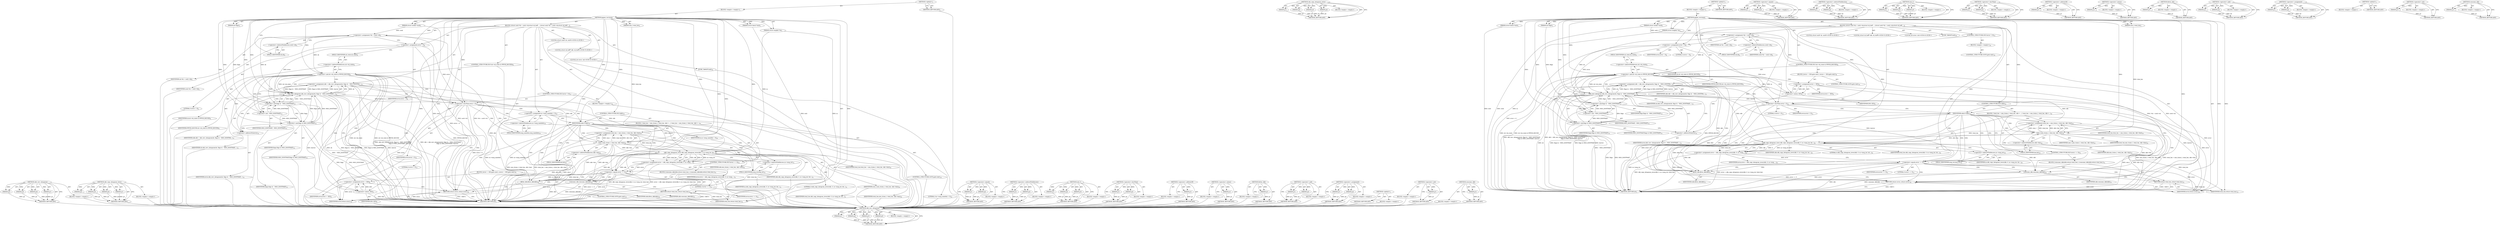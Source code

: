 digraph "consume_skb" {
vulnerable_144 [label=<(METHOD,skb_recv_datagram)>];
vulnerable_145 [label=<(PARAM,p1)>];
vulnerable_146 [label=<(PARAM,p2)>];
vulnerable_147 [label=<(PARAM,p3)>];
vulnerable_148 [label=<(PARAM,p4)>];
vulnerable_149 [label=<(BLOCK,&lt;empty&gt;,&lt;empty&gt;)>];
vulnerable_150 [label=<(METHOD_RETURN,ANY)>];
vulnerable_170 [label=<(METHOD,skb_copy_datagram_iovec)>];
vulnerable_171 [label=<(PARAM,p1)>];
vulnerable_172 [label=<(PARAM,p2)>];
vulnerable_173 [label=<(PARAM,p3)>];
vulnerable_174 [label=<(PARAM,p4)>];
vulnerable_175 [label=<(BLOCK,&lt;empty&gt;,&lt;empty&gt;)>];
vulnerable_176 [label=<(METHOD_RETURN,ANY)>];
vulnerable_6 [label=<(METHOD,&lt;global&gt;)<SUB>1</SUB>>];
vulnerable_7 [label=<(BLOCK,&lt;empty&gt;,&lt;empty&gt;)<SUB>1</SUB>>];
vulnerable_8 [label=<(METHOD,pppoe_recvmsg)<SUB>1</SUB>>];
vulnerable_9 [label=<(PARAM,struct kiocb *iocb)<SUB>1</SUB>>];
vulnerable_10 [label=<(PARAM,struct socket *sock)<SUB>1</SUB>>];
vulnerable_11 [label=<(PARAM,struct msghdr *m)<SUB>2</SUB>>];
vulnerable_12 [label=<(PARAM,size_t total_len)<SUB>2</SUB>>];
vulnerable_13 [label=<(PARAM,int flags)<SUB>2</SUB>>];
vulnerable_14 [label=<(BLOCK,{
	struct sock *sk = sock-&gt;sk;
	struct sk_buff ...,{
	struct sock *sk = sock-&gt;sk;
	struct sk_buff ...)<SUB>3</SUB>>];
vulnerable_15 [label="<(LOCAL,struct sock* sk: sock*)<SUB>4</SUB>>"];
vulnerable_16 [label=<(&lt;operator&gt;.assignment,*sk = sock-&gt;sk)<SUB>4</SUB>>];
vulnerable_17 [label=<(IDENTIFIER,sk,*sk = sock-&gt;sk)<SUB>4</SUB>>];
vulnerable_18 [label=<(&lt;operator&gt;.indirectFieldAccess,sock-&gt;sk)<SUB>4</SUB>>];
vulnerable_19 [label=<(IDENTIFIER,sock,*sk = sock-&gt;sk)<SUB>4</SUB>>];
vulnerable_20 [label=<(FIELD_IDENTIFIER,sk,sk)<SUB>4</SUB>>];
vulnerable_21 [label="<(LOCAL,struct sk_buff* skb: sk_buff*)<SUB>5</SUB>>"];
vulnerable_22 [label="<(LOCAL,int error: int)<SUB>6</SUB>>"];
vulnerable_23 [label=<(&lt;operator&gt;.assignment,error = 0)<SUB>6</SUB>>];
vulnerable_24 [label=<(IDENTIFIER,error,error = 0)<SUB>6</SUB>>];
vulnerable_25 [label=<(LITERAL,0,error = 0)<SUB>6</SUB>>];
vulnerable_26 [label=<(CONTROL_STRUCTURE,IF,if (sk-&gt;sk_state &amp; PPPOX_BOUND))<SUB>8</SUB>>];
vulnerable_27 [label=<(&lt;operator&gt;.and,sk-&gt;sk_state &amp; PPPOX_BOUND)<SUB>8</SUB>>];
vulnerable_28 [label=<(&lt;operator&gt;.indirectFieldAccess,sk-&gt;sk_state)<SUB>8</SUB>>];
vulnerable_29 [label=<(IDENTIFIER,sk,sk-&gt;sk_state &amp; PPPOX_BOUND)<SUB>8</SUB>>];
vulnerable_30 [label=<(FIELD_IDENTIFIER,sk_state,sk_state)<SUB>8</SUB>>];
vulnerable_31 [label=<(IDENTIFIER,PPPOX_BOUND,sk-&gt;sk_state &amp; PPPOX_BOUND)<SUB>8</SUB>>];
vulnerable_32 [label=<(BLOCK,{
		error = -EIO;
		goto end;
	},{
		error = -EIO;
		goto end;
	})<SUB>8</SUB>>];
vulnerable_33 [label=<(&lt;operator&gt;.assignment,error = -EIO)<SUB>9</SUB>>];
vulnerable_34 [label=<(IDENTIFIER,error,error = -EIO)<SUB>9</SUB>>];
vulnerable_35 [label=<(&lt;operator&gt;.minus,-EIO)<SUB>9</SUB>>];
vulnerable_36 [label=<(IDENTIFIER,EIO,-EIO)<SUB>9</SUB>>];
vulnerable_37 [label=<(CONTROL_STRUCTURE,GOTO,goto end;)<SUB>10</SUB>>];
vulnerable_38 [label=<(&lt;operator&gt;.assignment,skb = skb_recv_datagram(sk, flags &amp; ~MSG_DONTWA...)<SUB>13</SUB>>];
vulnerable_39 [label=<(IDENTIFIER,skb,skb = skb_recv_datagram(sk, flags &amp; ~MSG_DONTWA...)<SUB>13</SUB>>];
vulnerable_40 [label=<(skb_recv_datagram,skb_recv_datagram(sk, flags &amp; ~MSG_DONTWAIT,
		...)<SUB>13</SUB>>];
vulnerable_41 [label=<(IDENTIFIER,sk,skb_recv_datagram(sk, flags &amp; ~MSG_DONTWAIT,
		...)<SUB>13</SUB>>];
vulnerable_42 [label=<(&lt;operator&gt;.and,flags &amp; ~MSG_DONTWAIT)<SUB>13</SUB>>];
vulnerable_43 [label=<(IDENTIFIER,flags,flags &amp; ~MSG_DONTWAIT)<SUB>13</SUB>>];
vulnerable_44 [label=<(&lt;operator&gt;.not,~MSG_DONTWAIT)<SUB>13</SUB>>];
vulnerable_45 [label=<(IDENTIFIER,MSG_DONTWAIT,~MSG_DONTWAIT)<SUB>13</SUB>>];
vulnerable_46 [label=<(&lt;operator&gt;.and,flags &amp; MSG_DONTWAIT)<SUB>14</SUB>>];
vulnerable_47 [label=<(IDENTIFIER,flags,flags &amp; MSG_DONTWAIT)<SUB>14</SUB>>];
vulnerable_48 [label=<(IDENTIFIER,MSG_DONTWAIT,flags &amp; MSG_DONTWAIT)<SUB>14</SUB>>];
vulnerable_49 [label=<(&lt;operator&gt;.addressOf,&amp;error)<SUB>14</SUB>>];
vulnerable_50 [label=<(IDENTIFIER,error,skb_recv_datagram(sk, flags &amp; ~MSG_DONTWAIT,
		...)<SUB>14</SUB>>];
vulnerable_51 [label=<(CONTROL_STRUCTURE,IF,if (error &lt; 0))<SUB>15</SUB>>];
vulnerable_52 [label=<(&lt;operator&gt;.lessThan,error &lt; 0)<SUB>15</SUB>>];
vulnerable_53 [label=<(IDENTIFIER,error,error &lt; 0)<SUB>15</SUB>>];
vulnerable_54 [label=<(LITERAL,0,error &lt; 0)<SUB>15</SUB>>];
vulnerable_55 [label=<(BLOCK,&lt;empty&gt;,&lt;empty&gt;)<SUB>16</SUB>>];
vulnerable_56 [label=<(CONTROL_STRUCTURE,GOTO,goto end;)<SUB>16</SUB>>];
vulnerable_57 [label=<(&lt;operator&gt;.assignment,m-&gt;msg_namelen = 0)<SUB>18</SUB>>];
vulnerable_58 [label=<(&lt;operator&gt;.indirectFieldAccess,m-&gt;msg_namelen)<SUB>18</SUB>>];
vulnerable_59 [label=<(IDENTIFIER,m,m-&gt;msg_namelen = 0)<SUB>18</SUB>>];
vulnerable_60 [label=<(FIELD_IDENTIFIER,msg_namelen,msg_namelen)<SUB>18</SUB>>];
vulnerable_61 [label=<(LITERAL,0,m-&gt;msg_namelen = 0)<SUB>18</SUB>>];
vulnerable_62 [label=<(CONTROL_STRUCTURE,IF,if (skb))<SUB>19</SUB>>];
vulnerable_63 [label=<(IDENTIFIER,skb,if (skb))<SUB>19</SUB>>];
vulnerable_64 [label=<(BLOCK,{
 		total_len = min_t(size_t, total_len, skb-&gt;...,{
 		total_len = min_t(size_t, total_len, skb-&gt;...)<SUB>19</SUB>>];
vulnerable_65 [label=<(&lt;operator&gt;.assignment,total_len = min_t(size_t, total_len, skb-&gt;len))<SUB>20</SUB>>];
vulnerable_66 [label=<(IDENTIFIER,total_len,total_len = min_t(size_t, total_len, skb-&gt;len))<SUB>20</SUB>>];
vulnerable_67 [label=<(min_t,min_t(size_t, total_len, skb-&gt;len))<SUB>20</SUB>>];
vulnerable_68 [label=<(IDENTIFIER,size_t,min_t(size_t, total_len, skb-&gt;len))<SUB>20</SUB>>];
vulnerable_69 [label=<(IDENTIFIER,total_len,min_t(size_t, total_len, skb-&gt;len))<SUB>20</SUB>>];
vulnerable_70 [label=<(&lt;operator&gt;.indirectFieldAccess,skb-&gt;len)<SUB>20</SUB>>];
vulnerable_71 [label=<(IDENTIFIER,skb,min_t(size_t, total_len, skb-&gt;len))<SUB>20</SUB>>];
vulnerable_72 [label=<(FIELD_IDENTIFIER,len,len)<SUB>20</SUB>>];
vulnerable_73 [label=<(&lt;operator&gt;.assignment,error = skb_copy_datagram_iovec(skb, 0, m-&gt;msg_...)<SUB>21</SUB>>];
vulnerable_74 [label=<(IDENTIFIER,error,error = skb_copy_datagram_iovec(skb, 0, m-&gt;msg_...)<SUB>21</SUB>>];
vulnerable_75 [label=<(skb_copy_datagram_iovec,skb_copy_datagram_iovec(skb, 0, m-&gt;msg_iov, tot...)<SUB>21</SUB>>];
vulnerable_76 [label=<(IDENTIFIER,skb,skb_copy_datagram_iovec(skb, 0, m-&gt;msg_iov, tot...)<SUB>21</SUB>>];
vulnerable_77 [label=<(LITERAL,0,skb_copy_datagram_iovec(skb, 0, m-&gt;msg_iov, tot...)<SUB>21</SUB>>];
vulnerable_78 [label=<(&lt;operator&gt;.indirectFieldAccess,m-&gt;msg_iov)<SUB>21</SUB>>];
vulnerable_79 [label=<(IDENTIFIER,m,skb_copy_datagram_iovec(skb, 0, m-&gt;msg_iov, tot...)<SUB>21</SUB>>];
vulnerable_80 [label=<(FIELD_IDENTIFIER,msg_iov,msg_iov)<SUB>21</SUB>>];
vulnerable_81 [label=<(IDENTIFIER,total_len,skb_copy_datagram_iovec(skb, 0, m-&gt;msg_iov, tot...)<SUB>21</SUB>>];
vulnerable_82 [label=<(CONTROL_STRUCTURE,IF,if (error == 0))<SUB>22</SUB>>];
vulnerable_83 [label=<(&lt;operator&gt;.equals,error == 0)<SUB>22</SUB>>];
vulnerable_84 [label=<(IDENTIFIER,error,error == 0)<SUB>22</SUB>>];
vulnerable_85 [label=<(LITERAL,0,error == 0)<SUB>22</SUB>>];
vulnerable_86 [label=<(BLOCK,{
			consume_skb(skb);
			return total_len;
		},{
			consume_skb(skb);
			return total_len;
		})<SUB>22</SUB>>];
vulnerable_87 [label=<(consume_skb,consume_skb(skb))<SUB>23</SUB>>];
vulnerable_88 [label=<(IDENTIFIER,skb,consume_skb(skb))<SUB>23</SUB>>];
vulnerable_89 [label=<(RETURN,return total_len;,return total_len;)<SUB>24</SUB>>];
vulnerable_90 [label=<(IDENTIFIER,total_len,return total_len;)<SUB>24</SUB>>];
vulnerable_91 [label=<(kfree_skb,kfree_skb(skb))<SUB>28</SUB>>];
vulnerable_92 [label=<(IDENTIFIER,skb,kfree_skb(skb))<SUB>28</SUB>>];
vulnerable_93 [label=<(JUMP_TARGET,end)<SUB>29</SUB>>];
vulnerable_94 [label=<(RETURN,return error;,return error;)<SUB>30</SUB>>];
vulnerable_95 [label=<(IDENTIFIER,error,return error;)<SUB>30</SUB>>];
vulnerable_96 [label=<(METHOD_RETURN,int)<SUB>1</SUB>>];
vulnerable_98 [label=<(METHOD_RETURN,ANY)<SUB>1</SUB>>];
vulnerable_177 [label=<(METHOD,&lt;operator&gt;.equals)>];
vulnerable_178 [label=<(PARAM,p1)>];
vulnerable_179 [label=<(PARAM,p2)>];
vulnerable_180 [label=<(BLOCK,&lt;empty&gt;,&lt;empty&gt;)>];
vulnerable_181 [label=<(METHOD_RETURN,ANY)>];
vulnerable_130 [label=<(METHOD,&lt;operator&gt;.indirectFieldAccess)>];
vulnerable_131 [label=<(PARAM,p1)>];
vulnerable_132 [label=<(PARAM,p2)>];
vulnerable_133 [label=<(BLOCK,&lt;empty&gt;,&lt;empty&gt;)>];
vulnerable_134 [label=<(METHOD_RETURN,ANY)>];
vulnerable_164 [label=<(METHOD,min_t)>];
vulnerable_165 [label=<(PARAM,p1)>];
vulnerable_166 [label=<(PARAM,p2)>];
vulnerable_167 [label=<(PARAM,p3)>];
vulnerable_168 [label=<(BLOCK,&lt;empty&gt;,&lt;empty&gt;)>];
vulnerable_169 [label=<(METHOD_RETURN,ANY)>];
vulnerable_159 [label=<(METHOD,&lt;operator&gt;.lessThan)>];
vulnerable_160 [label=<(PARAM,p1)>];
vulnerable_161 [label=<(PARAM,p2)>];
vulnerable_162 [label=<(BLOCK,&lt;empty&gt;,&lt;empty&gt;)>];
vulnerable_163 [label=<(METHOD_RETURN,ANY)>];
vulnerable_155 [label=<(METHOD,&lt;operator&gt;.addressOf)>];
vulnerable_156 [label=<(PARAM,p1)>];
vulnerable_157 [label=<(BLOCK,&lt;empty&gt;,&lt;empty&gt;)>];
vulnerable_158 [label=<(METHOD_RETURN,ANY)>];
vulnerable_140 [label=<(METHOD,&lt;operator&gt;.minus)>];
vulnerable_141 [label=<(PARAM,p1)>];
vulnerable_142 [label=<(BLOCK,&lt;empty&gt;,&lt;empty&gt;)>];
vulnerable_143 [label=<(METHOD_RETURN,ANY)>];
vulnerable_186 [label=<(METHOD,kfree_skb)>];
vulnerable_187 [label=<(PARAM,p1)>];
vulnerable_188 [label=<(BLOCK,&lt;empty&gt;,&lt;empty&gt;)>];
vulnerable_189 [label=<(METHOD_RETURN,ANY)>];
vulnerable_135 [label=<(METHOD,&lt;operator&gt;.and)>];
vulnerable_136 [label=<(PARAM,p1)>];
vulnerable_137 [label=<(PARAM,p2)>];
vulnerable_138 [label=<(BLOCK,&lt;empty&gt;,&lt;empty&gt;)>];
vulnerable_139 [label=<(METHOD_RETURN,ANY)>];
vulnerable_125 [label=<(METHOD,&lt;operator&gt;.assignment)>];
vulnerable_126 [label=<(PARAM,p1)>];
vulnerable_127 [label=<(PARAM,p2)>];
vulnerable_128 [label=<(BLOCK,&lt;empty&gt;,&lt;empty&gt;)>];
vulnerable_129 [label=<(METHOD_RETURN,ANY)>];
vulnerable_119 [label=<(METHOD,&lt;global&gt;)<SUB>1</SUB>>];
vulnerable_120 [label=<(BLOCK,&lt;empty&gt;,&lt;empty&gt;)>];
vulnerable_121 [label=<(METHOD_RETURN,ANY)>];
vulnerable_151 [label=<(METHOD,&lt;operator&gt;.not)>];
vulnerable_152 [label=<(PARAM,p1)>];
vulnerable_153 [label=<(BLOCK,&lt;empty&gt;,&lt;empty&gt;)>];
vulnerable_154 [label=<(METHOD_RETURN,ANY)>];
vulnerable_182 [label=<(METHOD,consume_skb)>];
vulnerable_183 [label=<(PARAM,p1)>];
vulnerable_184 [label=<(BLOCK,&lt;empty&gt;,&lt;empty&gt;)>];
vulnerable_185 [label=<(METHOD_RETURN,ANY)>];
fixed_139 [label=<(METHOD,skb_recv_datagram)>];
fixed_140 [label=<(PARAM,p1)>];
fixed_141 [label=<(PARAM,p2)>];
fixed_142 [label=<(PARAM,p3)>];
fixed_143 [label=<(PARAM,p4)>];
fixed_144 [label=<(BLOCK,&lt;empty&gt;,&lt;empty&gt;)>];
fixed_145 [label=<(METHOD_RETURN,ANY)>];
fixed_165 [label=<(METHOD,skb_copy_datagram_iovec)>];
fixed_166 [label=<(PARAM,p1)>];
fixed_167 [label=<(PARAM,p2)>];
fixed_168 [label=<(PARAM,p3)>];
fixed_169 [label=<(PARAM,p4)>];
fixed_170 [label=<(BLOCK,&lt;empty&gt;,&lt;empty&gt;)>];
fixed_171 [label=<(METHOD_RETURN,ANY)>];
fixed_6 [label=<(METHOD,&lt;global&gt;)<SUB>1</SUB>>];
fixed_7 [label=<(BLOCK,&lt;empty&gt;,&lt;empty&gt;)<SUB>1</SUB>>];
fixed_8 [label=<(METHOD,pppoe_recvmsg)<SUB>1</SUB>>];
fixed_9 [label=<(PARAM,struct kiocb *iocb)<SUB>1</SUB>>];
fixed_10 [label=<(PARAM,struct socket *sock)<SUB>1</SUB>>];
fixed_11 [label=<(PARAM,struct msghdr *m)<SUB>2</SUB>>];
fixed_12 [label=<(PARAM,size_t total_len)<SUB>2</SUB>>];
fixed_13 [label=<(PARAM,int flags)<SUB>2</SUB>>];
fixed_14 [label=<(BLOCK,{
	struct sock *sk = sock-&gt;sk;
	struct sk_buff ...,{
	struct sock *sk = sock-&gt;sk;
	struct sk_buff ...)<SUB>3</SUB>>];
fixed_15 [label="<(LOCAL,struct sock* sk: sock*)<SUB>4</SUB>>"];
fixed_16 [label=<(&lt;operator&gt;.assignment,*sk = sock-&gt;sk)<SUB>4</SUB>>];
fixed_17 [label=<(IDENTIFIER,sk,*sk = sock-&gt;sk)<SUB>4</SUB>>];
fixed_18 [label=<(&lt;operator&gt;.indirectFieldAccess,sock-&gt;sk)<SUB>4</SUB>>];
fixed_19 [label=<(IDENTIFIER,sock,*sk = sock-&gt;sk)<SUB>4</SUB>>];
fixed_20 [label=<(FIELD_IDENTIFIER,sk,sk)<SUB>4</SUB>>];
fixed_21 [label="<(LOCAL,struct sk_buff* skb: sk_buff*)<SUB>5</SUB>>"];
fixed_22 [label="<(LOCAL,int error: int)<SUB>6</SUB>>"];
fixed_23 [label=<(&lt;operator&gt;.assignment,error = 0)<SUB>6</SUB>>];
fixed_24 [label=<(IDENTIFIER,error,error = 0)<SUB>6</SUB>>];
fixed_25 [label=<(LITERAL,0,error = 0)<SUB>6</SUB>>];
fixed_26 [label=<(CONTROL_STRUCTURE,IF,if (sk-&gt;sk_state &amp; PPPOX_BOUND))<SUB>8</SUB>>];
fixed_27 [label=<(&lt;operator&gt;.and,sk-&gt;sk_state &amp; PPPOX_BOUND)<SUB>8</SUB>>];
fixed_28 [label=<(&lt;operator&gt;.indirectFieldAccess,sk-&gt;sk_state)<SUB>8</SUB>>];
fixed_29 [label=<(IDENTIFIER,sk,sk-&gt;sk_state &amp; PPPOX_BOUND)<SUB>8</SUB>>];
fixed_30 [label=<(FIELD_IDENTIFIER,sk_state,sk_state)<SUB>8</SUB>>];
fixed_31 [label=<(IDENTIFIER,PPPOX_BOUND,sk-&gt;sk_state &amp; PPPOX_BOUND)<SUB>8</SUB>>];
fixed_32 [label=<(BLOCK,{
		error = -EIO;
		goto end;
	},{
		error = -EIO;
		goto end;
	})<SUB>8</SUB>>];
fixed_33 [label=<(&lt;operator&gt;.assignment,error = -EIO)<SUB>9</SUB>>];
fixed_34 [label=<(IDENTIFIER,error,error = -EIO)<SUB>9</SUB>>];
fixed_35 [label=<(&lt;operator&gt;.minus,-EIO)<SUB>9</SUB>>];
fixed_36 [label=<(IDENTIFIER,EIO,-EIO)<SUB>9</SUB>>];
fixed_37 [label=<(CONTROL_STRUCTURE,GOTO,goto end;)<SUB>10</SUB>>];
fixed_38 [label=<(&lt;operator&gt;.assignment,skb = skb_recv_datagram(sk, flags &amp; ~MSG_DONTWA...)<SUB>13</SUB>>];
fixed_39 [label=<(IDENTIFIER,skb,skb = skb_recv_datagram(sk, flags &amp; ~MSG_DONTWA...)<SUB>13</SUB>>];
fixed_40 [label=<(skb_recv_datagram,skb_recv_datagram(sk, flags &amp; ~MSG_DONTWAIT,
		...)<SUB>13</SUB>>];
fixed_41 [label=<(IDENTIFIER,sk,skb_recv_datagram(sk, flags &amp; ~MSG_DONTWAIT,
		...)<SUB>13</SUB>>];
fixed_42 [label=<(&lt;operator&gt;.and,flags &amp; ~MSG_DONTWAIT)<SUB>13</SUB>>];
fixed_43 [label=<(IDENTIFIER,flags,flags &amp; ~MSG_DONTWAIT)<SUB>13</SUB>>];
fixed_44 [label=<(&lt;operator&gt;.not,~MSG_DONTWAIT)<SUB>13</SUB>>];
fixed_45 [label=<(IDENTIFIER,MSG_DONTWAIT,~MSG_DONTWAIT)<SUB>13</SUB>>];
fixed_46 [label=<(&lt;operator&gt;.and,flags &amp; MSG_DONTWAIT)<SUB>14</SUB>>];
fixed_47 [label=<(IDENTIFIER,flags,flags &amp; MSG_DONTWAIT)<SUB>14</SUB>>];
fixed_48 [label=<(IDENTIFIER,MSG_DONTWAIT,flags &amp; MSG_DONTWAIT)<SUB>14</SUB>>];
fixed_49 [label=<(&lt;operator&gt;.addressOf,&amp;error)<SUB>14</SUB>>];
fixed_50 [label=<(IDENTIFIER,error,skb_recv_datagram(sk, flags &amp; ~MSG_DONTWAIT,
		...)<SUB>14</SUB>>];
fixed_51 [label=<(CONTROL_STRUCTURE,IF,if (error &lt; 0))<SUB>15</SUB>>];
fixed_52 [label=<(&lt;operator&gt;.lessThan,error &lt; 0)<SUB>15</SUB>>];
fixed_53 [label=<(IDENTIFIER,error,error &lt; 0)<SUB>15</SUB>>];
fixed_54 [label=<(LITERAL,0,error &lt; 0)<SUB>15</SUB>>];
fixed_55 [label=<(BLOCK,&lt;empty&gt;,&lt;empty&gt;)<SUB>16</SUB>>];
fixed_56 [label=<(CONTROL_STRUCTURE,GOTO,goto end;)<SUB>16</SUB>>];
fixed_57 [label=<(CONTROL_STRUCTURE,IF,if (skb))<SUB>18</SUB>>];
fixed_58 [label=<(IDENTIFIER,skb,if (skb))<SUB>18</SUB>>];
fixed_59 [label=<(BLOCK,{
 		total_len = min_t(size_t, total_len, skb-&gt;...,{
 		total_len = min_t(size_t, total_len, skb-&gt;...)<SUB>18</SUB>>];
fixed_60 [label=<(&lt;operator&gt;.assignment,total_len = min_t(size_t, total_len, skb-&gt;len))<SUB>19</SUB>>];
fixed_61 [label=<(IDENTIFIER,total_len,total_len = min_t(size_t, total_len, skb-&gt;len))<SUB>19</SUB>>];
fixed_62 [label=<(min_t,min_t(size_t, total_len, skb-&gt;len))<SUB>19</SUB>>];
fixed_63 [label=<(IDENTIFIER,size_t,min_t(size_t, total_len, skb-&gt;len))<SUB>19</SUB>>];
fixed_64 [label=<(IDENTIFIER,total_len,min_t(size_t, total_len, skb-&gt;len))<SUB>19</SUB>>];
fixed_65 [label=<(&lt;operator&gt;.indirectFieldAccess,skb-&gt;len)<SUB>19</SUB>>];
fixed_66 [label=<(IDENTIFIER,skb,min_t(size_t, total_len, skb-&gt;len))<SUB>19</SUB>>];
fixed_67 [label=<(FIELD_IDENTIFIER,len,len)<SUB>19</SUB>>];
fixed_68 [label=<(&lt;operator&gt;.assignment,error = skb_copy_datagram_iovec(skb, 0, m-&gt;msg_...)<SUB>20</SUB>>];
fixed_69 [label=<(IDENTIFIER,error,error = skb_copy_datagram_iovec(skb, 0, m-&gt;msg_...)<SUB>20</SUB>>];
fixed_70 [label=<(skb_copy_datagram_iovec,skb_copy_datagram_iovec(skb, 0, m-&gt;msg_iov, tot...)<SUB>20</SUB>>];
fixed_71 [label=<(IDENTIFIER,skb,skb_copy_datagram_iovec(skb, 0, m-&gt;msg_iov, tot...)<SUB>20</SUB>>];
fixed_72 [label=<(LITERAL,0,skb_copy_datagram_iovec(skb, 0, m-&gt;msg_iov, tot...)<SUB>20</SUB>>];
fixed_73 [label=<(&lt;operator&gt;.indirectFieldAccess,m-&gt;msg_iov)<SUB>20</SUB>>];
fixed_74 [label=<(IDENTIFIER,m,skb_copy_datagram_iovec(skb, 0, m-&gt;msg_iov, tot...)<SUB>20</SUB>>];
fixed_75 [label=<(FIELD_IDENTIFIER,msg_iov,msg_iov)<SUB>20</SUB>>];
fixed_76 [label=<(IDENTIFIER,total_len,skb_copy_datagram_iovec(skb, 0, m-&gt;msg_iov, tot...)<SUB>20</SUB>>];
fixed_77 [label=<(CONTROL_STRUCTURE,IF,if (error == 0))<SUB>21</SUB>>];
fixed_78 [label=<(&lt;operator&gt;.equals,error == 0)<SUB>21</SUB>>];
fixed_79 [label=<(IDENTIFIER,error,error == 0)<SUB>21</SUB>>];
fixed_80 [label=<(LITERAL,0,error == 0)<SUB>21</SUB>>];
fixed_81 [label=<(BLOCK,{
			consume_skb(skb);
			return total_len;
		},{
			consume_skb(skb);
			return total_len;
		})<SUB>21</SUB>>];
fixed_82 [label=<(consume_skb,consume_skb(skb))<SUB>22</SUB>>];
fixed_83 [label=<(IDENTIFIER,skb,consume_skb(skb))<SUB>22</SUB>>];
fixed_84 [label=<(RETURN,return total_len;,return total_len;)<SUB>23</SUB>>];
fixed_85 [label=<(IDENTIFIER,total_len,return total_len;)<SUB>23</SUB>>];
fixed_86 [label=<(kfree_skb,kfree_skb(skb))<SUB>27</SUB>>];
fixed_87 [label=<(IDENTIFIER,skb,kfree_skb(skb))<SUB>27</SUB>>];
fixed_88 [label=<(JUMP_TARGET,end)<SUB>28</SUB>>];
fixed_89 [label=<(RETURN,return error;,return error;)<SUB>29</SUB>>];
fixed_90 [label=<(IDENTIFIER,error,return error;)<SUB>29</SUB>>];
fixed_91 [label=<(METHOD_RETURN,int)<SUB>1</SUB>>];
fixed_93 [label=<(METHOD_RETURN,ANY)<SUB>1</SUB>>];
fixed_172 [label=<(METHOD,&lt;operator&gt;.equals)>];
fixed_173 [label=<(PARAM,p1)>];
fixed_174 [label=<(PARAM,p2)>];
fixed_175 [label=<(BLOCK,&lt;empty&gt;,&lt;empty&gt;)>];
fixed_176 [label=<(METHOD_RETURN,ANY)>];
fixed_125 [label=<(METHOD,&lt;operator&gt;.indirectFieldAccess)>];
fixed_126 [label=<(PARAM,p1)>];
fixed_127 [label=<(PARAM,p2)>];
fixed_128 [label=<(BLOCK,&lt;empty&gt;,&lt;empty&gt;)>];
fixed_129 [label=<(METHOD_RETURN,ANY)>];
fixed_159 [label=<(METHOD,min_t)>];
fixed_160 [label=<(PARAM,p1)>];
fixed_161 [label=<(PARAM,p2)>];
fixed_162 [label=<(PARAM,p3)>];
fixed_163 [label=<(BLOCK,&lt;empty&gt;,&lt;empty&gt;)>];
fixed_164 [label=<(METHOD_RETURN,ANY)>];
fixed_154 [label=<(METHOD,&lt;operator&gt;.lessThan)>];
fixed_155 [label=<(PARAM,p1)>];
fixed_156 [label=<(PARAM,p2)>];
fixed_157 [label=<(BLOCK,&lt;empty&gt;,&lt;empty&gt;)>];
fixed_158 [label=<(METHOD_RETURN,ANY)>];
fixed_150 [label=<(METHOD,&lt;operator&gt;.addressOf)>];
fixed_151 [label=<(PARAM,p1)>];
fixed_152 [label=<(BLOCK,&lt;empty&gt;,&lt;empty&gt;)>];
fixed_153 [label=<(METHOD_RETURN,ANY)>];
fixed_135 [label=<(METHOD,&lt;operator&gt;.minus)>];
fixed_136 [label=<(PARAM,p1)>];
fixed_137 [label=<(BLOCK,&lt;empty&gt;,&lt;empty&gt;)>];
fixed_138 [label=<(METHOD_RETURN,ANY)>];
fixed_181 [label=<(METHOD,kfree_skb)>];
fixed_182 [label=<(PARAM,p1)>];
fixed_183 [label=<(BLOCK,&lt;empty&gt;,&lt;empty&gt;)>];
fixed_184 [label=<(METHOD_RETURN,ANY)>];
fixed_130 [label=<(METHOD,&lt;operator&gt;.and)>];
fixed_131 [label=<(PARAM,p1)>];
fixed_132 [label=<(PARAM,p2)>];
fixed_133 [label=<(BLOCK,&lt;empty&gt;,&lt;empty&gt;)>];
fixed_134 [label=<(METHOD_RETURN,ANY)>];
fixed_120 [label=<(METHOD,&lt;operator&gt;.assignment)>];
fixed_121 [label=<(PARAM,p1)>];
fixed_122 [label=<(PARAM,p2)>];
fixed_123 [label=<(BLOCK,&lt;empty&gt;,&lt;empty&gt;)>];
fixed_124 [label=<(METHOD_RETURN,ANY)>];
fixed_114 [label=<(METHOD,&lt;global&gt;)<SUB>1</SUB>>];
fixed_115 [label=<(BLOCK,&lt;empty&gt;,&lt;empty&gt;)>];
fixed_116 [label=<(METHOD_RETURN,ANY)>];
fixed_146 [label=<(METHOD,&lt;operator&gt;.not)>];
fixed_147 [label=<(PARAM,p1)>];
fixed_148 [label=<(BLOCK,&lt;empty&gt;,&lt;empty&gt;)>];
fixed_149 [label=<(METHOD_RETURN,ANY)>];
fixed_177 [label=<(METHOD,consume_skb)>];
fixed_178 [label=<(PARAM,p1)>];
fixed_179 [label=<(BLOCK,&lt;empty&gt;,&lt;empty&gt;)>];
fixed_180 [label=<(METHOD_RETURN,ANY)>];
vulnerable_144 -> vulnerable_145  [key=0, label="AST: "];
vulnerable_144 -> vulnerable_145  [key=1, label="DDG: "];
vulnerable_144 -> vulnerable_149  [key=0, label="AST: "];
vulnerable_144 -> vulnerable_146  [key=0, label="AST: "];
vulnerable_144 -> vulnerable_146  [key=1, label="DDG: "];
vulnerable_144 -> vulnerable_150  [key=0, label="AST: "];
vulnerable_144 -> vulnerable_150  [key=1, label="CFG: "];
vulnerable_144 -> vulnerable_147  [key=0, label="AST: "];
vulnerable_144 -> vulnerable_147  [key=1, label="DDG: "];
vulnerable_144 -> vulnerable_148  [key=0, label="AST: "];
vulnerable_144 -> vulnerable_148  [key=1, label="DDG: "];
vulnerable_145 -> vulnerable_150  [key=0, label="DDG: p1"];
vulnerable_146 -> vulnerable_150  [key=0, label="DDG: p2"];
vulnerable_147 -> vulnerable_150  [key=0, label="DDG: p3"];
vulnerable_148 -> vulnerable_150  [key=0, label="DDG: p4"];
vulnerable_149 -> fixed_139  [key=0];
vulnerable_150 -> fixed_139  [key=0];
vulnerable_170 -> vulnerable_171  [key=0, label="AST: "];
vulnerable_170 -> vulnerable_171  [key=1, label="DDG: "];
vulnerable_170 -> vulnerable_175  [key=0, label="AST: "];
vulnerable_170 -> vulnerable_172  [key=0, label="AST: "];
vulnerable_170 -> vulnerable_172  [key=1, label="DDG: "];
vulnerable_170 -> vulnerable_176  [key=0, label="AST: "];
vulnerable_170 -> vulnerable_176  [key=1, label="CFG: "];
vulnerable_170 -> vulnerable_173  [key=0, label="AST: "];
vulnerable_170 -> vulnerable_173  [key=1, label="DDG: "];
vulnerable_170 -> vulnerable_174  [key=0, label="AST: "];
vulnerable_170 -> vulnerable_174  [key=1, label="DDG: "];
vulnerable_171 -> vulnerable_176  [key=0, label="DDG: p1"];
vulnerable_172 -> vulnerable_176  [key=0, label="DDG: p2"];
vulnerable_173 -> vulnerable_176  [key=0, label="DDG: p3"];
vulnerable_174 -> vulnerable_176  [key=0, label="DDG: p4"];
vulnerable_175 -> fixed_139  [key=0];
vulnerable_176 -> fixed_139  [key=0];
vulnerable_6 -> vulnerable_7  [key=0, label="AST: "];
vulnerable_6 -> vulnerable_98  [key=0, label="AST: "];
vulnerable_6 -> vulnerable_98  [key=1, label="CFG: "];
vulnerable_7 -> vulnerable_8  [key=0, label="AST: "];
vulnerable_8 -> vulnerable_9  [key=0, label="AST: "];
vulnerable_8 -> vulnerable_9  [key=1, label="DDG: "];
vulnerable_8 -> vulnerable_10  [key=0, label="AST: "];
vulnerable_8 -> vulnerable_10  [key=1, label="DDG: "];
vulnerable_8 -> vulnerable_11  [key=0, label="AST: "];
vulnerable_8 -> vulnerable_11  [key=1, label="DDG: "];
vulnerable_8 -> vulnerable_12  [key=0, label="AST: "];
vulnerable_8 -> vulnerable_12  [key=1, label="DDG: "];
vulnerable_8 -> vulnerable_13  [key=0, label="AST: "];
vulnerable_8 -> vulnerable_13  [key=1, label="DDG: "];
vulnerable_8 -> vulnerable_14  [key=0, label="AST: "];
vulnerable_8 -> vulnerable_96  [key=0, label="AST: "];
vulnerable_8 -> vulnerable_20  [key=0, label="CFG: "];
vulnerable_8 -> vulnerable_23  [key=0, label="DDG: "];
vulnerable_8 -> vulnerable_57  [key=0, label="DDG: "];
vulnerable_8 -> vulnerable_63  [key=0, label="DDG: "];
vulnerable_8 -> vulnerable_91  [key=0, label="DDG: "];
vulnerable_8 -> vulnerable_95  [key=0, label="DDG: "];
vulnerable_8 -> vulnerable_27  [key=0, label="DDG: "];
vulnerable_8 -> vulnerable_40  [key=0, label="DDG: "];
vulnerable_8 -> vulnerable_52  [key=0, label="DDG: "];
vulnerable_8 -> vulnerable_42  [key=0, label="DDG: "];
vulnerable_8 -> vulnerable_46  [key=0, label="DDG: "];
vulnerable_8 -> vulnerable_35  [key=0, label="DDG: "];
vulnerable_8 -> vulnerable_44  [key=0, label="DDG: "];
vulnerable_8 -> vulnerable_67  [key=0, label="DDG: "];
vulnerable_8 -> vulnerable_75  [key=0, label="DDG: "];
vulnerable_8 -> vulnerable_83  [key=0, label="DDG: "];
vulnerable_8 -> vulnerable_87  [key=0, label="DDG: "];
vulnerable_8 -> vulnerable_90  [key=0, label="DDG: "];
vulnerable_9 -> vulnerable_96  [key=0, label="DDG: iocb"];
vulnerable_10 -> vulnerable_96  [key=0, label="DDG: sock"];
vulnerable_10 -> vulnerable_16  [key=0, label="DDG: sock"];
vulnerable_11 -> vulnerable_96  [key=0, label="DDG: m"];
vulnerable_11 -> vulnerable_75  [key=0, label="DDG: m"];
vulnerable_12 -> vulnerable_67  [key=0, label="DDG: total_len"];
vulnerable_13 -> vulnerable_42  [key=0, label="DDG: flags"];
vulnerable_14 -> vulnerable_15  [key=0, label="AST: "];
vulnerable_14 -> vulnerable_16  [key=0, label="AST: "];
vulnerable_14 -> vulnerable_21  [key=0, label="AST: "];
vulnerable_14 -> vulnerable_22  [key=0, label="AST: "];
vulnerable_14 -> vulnerable_23  [key=0, label="AST: "];
vulnerable_14 -> vulnerable_26  [key=0, label="AST: "];
vulnerable_14 -> vulnerable_38  [key=0, label="AST: "];
vulnerable_14 -> vulnerable_51  [key=0, label="AST: "];
vulnerable_14 -> vulnerable_57  [key=0, label="AST: "];
vulnerable_14 -> vulnerable_62  [key=0, label="AST: "];
vulnerable_14 -> vulnerable_91  [key=0, label="AST: "];
vulnerable_14 -> vulnerable_93  [key=0, label="AST: "];
vulnerable_14 -> vulnerable_94  [key=0, label="AST: "];
vulnerable_15 -> fixed_139  [key=0];
vulnerable_16 -> vulnerable_17  [key=0, label="AST: "];
vulnerable_16 -> vulnerable_18  [key=0, label="AST: "];
vulnerable_16 -> vulnerable_23  [key=0, label="CFG: "];
vulnerable_16 -> vulnerable_96  [key=0, label="DDG: sock-&gt;sk"];
vulnerable_16 -> vulnerable_96  [key=1, label="DDG: *sk = sock-&gt;sk"];
vulnerable_16 -> vulnerable_27  [key=0, label="DDG: sk"];
vulnerable_16 -> vulnerable_40  [key=0, label="DDG: sk"];
vulnerable_17 -> fixed_139  [key=0];
vulnerable_18 -> vulnerable_19  [key=0, label="AST: "];
vulnerable_18 -> vulnerable_20  [key=0, label="AST: "];
vulnerable_18 -> vulnerable_16  [key=0, label="CFG: "];
vulnerable_19 -> fixed_139  [key=0];
vulnerable_20 -> vulnerable_18  [key=0, label="CFG: "];
vulnerable_21 -> fixed_139  [key=0];
vulnerable_22 -> fixed_139  [key=0];
vulnerable_23 -> vulnerable_24  [key=0, label="AST: "];
vulnerable_23 -> vulnerable_25  [key=0, label="AST: "];
vulnerable_23 -> vulnerable_30  [key=0, label="CFG: "];
vulnerable_23 -> vulnerable_96  [key=0, label="DDG: error = 0"];
vulnerable_23 -> vulnerable_40  [key=0, label="DDG: error"];
vulnerable_23 -> vulnerable_52  [key=0, label="DDG: error"];
vulnerable_24 -> fixed_139  [key=0];
vulnerable_25 -> fixed_139  [key=0];
vulnerable_26 -> vulnerable_27  [key=0, label="AST: "];
vulnerable_26 -> vulnerable_32  [key=0, label="AST: "];
vulnerable_27 -> vulnerable_28  [key=0, label="AST: "];
vulnerable_27 -> vulnerable_31  [key=0, label="AST: "];
vulnerable_27 -> vulnerable_35  [key=0, label="CFG: "];
vulnerable_27 -> vulnerable_35  [key=1, label="CDG: "];
vulnerable_27 -> vulnerable_44  [key=0, label="CFG: "];
vulnerable_27 -> vulnerable_44  [key=1, label="CDG: "];
vulnerable_27 -> vulnerable_96  [key=0, label="DDG: sk-&gt;sk_state"];
vulnerable_27 -> vulnerable_96  [key=1, label="DDG: sk-&gt;sk_state &amp; PPPOX_BOUND"];
vulnerable_27 -> vulnerable_96  [key=2, label="DDG: PPPOX_BOUND"];
vulnerable_27 -> vulnerable_40  [key=0, label="DDG: sk-&gt;sk_state"];
vulnerable_27 -> vulnerable_40  [key=1, label="CDG: "];
vulnerable_27 -> vulnerable_94  [key=0, label="CDG: "];
vulnerable_27 -> vulnerable_49  [key=0, label="CDG: "];
vulnerable_27 -> vulnerable_42  [key=0, label="CDG: "];
vulnerable_27 -> vulnerable_52  [key=0, label="CDG: "];
vulnerable_27 -> vulnerable_46  [key=0, label="CDG: "];
vulnerable_27 -> vulnerable_38  [key=0, label="CDG: "];
vulnerable_27 -> vulnerable_33  [key=0, label="CDG: "];
vulnerable_28 -> vulnerable_29  [key=0, label="AST: "];
vulnerable_28 -> vulnerable_30  [key=0, label="AST: "];
vulnerable_28 -> vulnerable_27  [key=0, label="CFG: "];
vulnerable_29 -> fixed_139  [key=0];
vulnerable_30 -> vulnerable_28  [key=0, label="CFG: "];
vulnerable_31 -> fixed_139  [key=0];
vulnerable_32 -> vulnerable_33  [key=0, label="AST: "];
vulnerable_32 -> vulnerable_37  [key=0, label="AST: "];
vulnerable_33 -> vulnerable_34  [key=0, label="AST: "];
vulnerable_33 -> vulnerable_35  [key=0, label="AST: "];
vulnerable_33 -> vulnerable_94  [key=0, label="CFG: "];
vulnerable_33 -> vulnerable_95  [key=0, label="DDG: error"];
vulnerable_34 -> fixed_139  [key=0];
vulnerable_35 -> vulnerable_36  [key=0, label="AST: "];
vulnerable_35 -> vulnerable_33  [key=0, label="CFG: "];
vulnerable_35 -> vulnerable_33  [key=1, label="DDG: EIO"];
vulnerable_35 -> vulnerable_96  [key=0, label="DDG: EIO"];
vulnerable_36 -> fixed_139  [key=0];
vulnerable_37 -> fixed_139  [key=0];
vulnerable_38 -> vulnerable_39  [key=0, label="AST: "];
vulnerable_38 -> vulnerable_40  [key=0, label="AST: "];
vulnerable_38 -> vulnerable_52  [key=0, label="CFG: "];
vulnerable_38 -> vulnerable_96  [key=0, label="DDG: skb_recv_datagram(sk, flags &amp; ~MSG_DONTWAIT,
				flags &amp; MSG_DONTWAIT, &amp;error)"];
vulnerable_38 -> vulnerable_96  [key=1, label="DDG: skb = skb_recv_datagram(sk, flags &amp; ~MSG_DONTWAIT,
				flags &amp; MSG_DONTWAIT, &amp;error)"];
vulnerable_38 -> vulnerable_91  [key=0, label="DDG: skb"];
vulnerable_38 -> vulnerable_67  [key=0, label="DDG: skb"];
vulnerable_38 -> vulnerable_75  [key=0, label="DDG: skb"];
vulnerable_39 -> fixed_139  [key=0];
vulnerable_40 -> vulnerable_41  [key=0, label="AST: "];
vulnerable_40 -> vulnerable_42  [key=0, label="AST: "];
vulnerable_40 -> vulnerable_46  [key=0, label="AST: "];
vulnerable_40 -> vulnerable_49  [key=0, label="AST: "];
vulnerable_40 -> vulnerable_38  [key=0, label="CFG: "];
vulnerable_40 -> vulnerable_38  [key=1, label="DDG: sk"];
vulnerable_40 -> vulnerable_38  [key=2, label="DDG: flags &amp; ~MSG_DONTWAIT"];
vulnerable_40 -> vulnerable_38  [key=3, label="DDG: flags &amp; MSG_DONTWAIT"];
vulnerable_40 -> vulnerable_38  [key=4, label="DDG: &amp;error"];
vulnerable_40 -> vulnerable_96  [key=0, label="DDG: sk"];
vulnerable_40 -> vulnerable_96  [key=1, label="DDG: flags &amp; ~MSG_DONTWAIT"];
vulnerable_40 -> vulnerable_96  [key=2, label="DDG: flags &amp; MSG_DONTWAIT"];
vulnerable_40 -> vulnerable_96  [key=3, label="DDG: &amp;error"];
vulnerable_40 -> vulnerable_95  [key=0, label="DDG: &amp;error"];
vulnerable_40 -> vulnerable_52  [key=0, label="DDG: &amp;error"];
vulnerable_40 -> vulnerable_83  [key=0, label="DDG: &amp;error"];
vulnerable_41 -> fixed_139  [key=0];
vulnerable_42 -> vulnerable_43  [key=0, label="AST: "];
vulnerable_42 -> vulnerable_44  [key=0, label="AST: "];
vulnerable_42 -> vulnerable_46  [key=0, label="CFG: "];
vulnerable_42 -> vulnerable_46  [key=1, label="DDG: flags"];
vulnerable_42 -> vulnerable_96  [key=0, label="DDG: ~MSG_DONTWAIT"];
vulnerable_42 -> vulnerable_40  [key=0, label="DDG: flags"];
vulnerable_42 -> vulnerable_40  [key=1, label="DDG: ~MSG_DONTWAIT"];
vulnerable_43 -> fixed_139  [key=0];
vulnerable_44 -> vulnerable_45  [key=0, label="AST: "];
vulnerable_44 -> vulnerable_42  [key=0, label="CFG: "];
vulnerable_44 -> vulnerable_42  [key=1, label="DDG: MSG_DONTWAIT"];
vulnerable_44 -> vulnerable_46  [key=0, label="DDG: MSG_DONTWAIT"];
vulnerable_45 -> fixed_139  [key=0];
vulnerable_46 -> vulnerable_47  [key=0, label="AST: "];
vulnerable_46 -> vulnerable_48  [key=0, label="AST: "];
vulnerable_46 -> vulnerable_49  [key=0, label="CFG: "];
vulnerable_46 -> vulnerable_96  [key=0, label="DDG: flags"];
vulnerable_46 -> vulnerable_96  [key=1, label="DDG: MSG_DONTWAIT"];
vulnerable_46 -> vulnerable_40  [key=0, label="DDG: flags"];
vulnerable_46 -> vulnerable_40  [key=1, label="DDG: MSG_DONTWAIT"];
vulnerable_47 -> fixed_139  [key=0];
vulnerable_48 -> fixed_139  [key=0];
vulnerable_49 -> vulnerable_50  [key=0, label="AST: "];
vulnerable_49 -> vulnerable_40  [key=0, label="CFG: "];
vulnerable_50 -> fixed_139  [key=0];
vulnerable_51 -> vulnerable_52  [key=0, label="AST: "];
vulnerable_51 -> vulnerable_55  [key=0, label="AST: "];
vulnerable_52 -> vulnerable_53  [key=0, label="AST: "];
vulnerable_52 -> vulnerable_54  [key=0, label="AST: "];
vulnerable_52 -> vulnerable_94  [key=0, label="CFG: "];
vulnerable_52 -> vulnerable_94  [key=1, label="CDG: "];
vulnerable_52 -> vulnerable_60  [key=0, label="CFG: "];
vulnerable_52 -> vulnerable_60  [key=1, label="CDG: "];
vulnerable_52 -> vulnerable_96  [key=0, label="DDG: error &lt; 0"];
vulnerable_52 -> vulnerable_95  [key=0, label="DDG: error"];
vulnerable_52 -> vulnerable_57  [key=0, label="CDG: "];
vulnerable_52 -> vulnerable_58  [key=0, label="CDG: "];
vulnerable_52 -> vulnerable_63  [key=0, label="CDG: "];
vulnerable_53 -> fixed_139  [key=0];
vulnerable_54 -> fixed_139  [key=0];
vulnerable_55 -> vulnerable_56  [key=0, label="AST: "];
vulnerable_56 -> fixed_139  [key=0];
vulnerable_57 -> vulnerable_58  [key=0, label="AST: "];
vulnerable_57 -> vulnerable_61  [key=0, label="AST: "];
vulnerable_57 -> vulnerable_63  [key=0, label="CFG: "];
vulnerable_57 -> vulnerable_96  [key=0, label="DDG: m-&gt;msg_namelen"];
vulnerable_57 -> vulnerable_96  [key=1, label="DDG: m-&gt;msg_namelen = 0"];
vulnerable_58 -> vulnerable_59  [key=0, label="AST: "];
vulnerable_58 -> vulnerable_60  [key=0, label="AST: "];
vulnerable_58 -> vulnerable_57  [key=0, label="CFG: "];
vulnerable_59 -> fixed_139  [key=0];
vulnerable_60 -> vulnerable_58  [key=0, label="CFG: "];
vulnerable_61 -> fixed_139  [key=0];
vulnerable_62 -> vulnerable_63  [key=0, label="AST: "];
vulnerable_62 -> vulnerable_64  [key=0, label="AST: "];
vulnerable_63 -> vulnerable_72  [key=0, label="CFG: "];
vulnerable_63 -> vulnerable_72  [key=1, label="CDG: "];
vulnerable_63 -> vulnerable_91  [key=0, label="CFG: "];
vulnerable_63 -> vulnerable_91  [key=1, label="CDG: "];
vulnerable_63 -> vulnerable_94  [key=0, label="CDG: "];
vulnerable_63 -> vulnerable_73  [key=0, label="CDG: "];
vulnerable_63 -> vulnerable_75  [key=0, label="CDG: "];
vulnerable_63 -> vulnerable_67  [key=0, label="CDG: "];
vulnerable_63 -> vulnerable_65  [key=0, label="CDG: "];
vulnerable_63 -> vulnerable_80  [key=0, label="CDG: "];
vulnerable_63 -> vulnerable_83  [key=0, label="CDG: "];
vulnerable_63 -> vulnerable_70  [key=0, label="CDG: "];
vulnerable_63 -> vulnerable_78  [key=0, label="CDG: "];
vulnerable_64 -> vulnerable_65  [key=0, label="AST: "];
vulnerable_64 -> vulnerable_73  [key=0, label="AST: "];
vulnerable_64 -> vulnerable_82  [key=0, label="AST: "];
vulnerable_65 -> vulnerable_66  [key=0, label="AST: "];
vulnerable_65 -> vulnerable_67  [key=0, label="AST: "];
vulnerable_65 -> vulnerable_80  [key=0, label="CFG: "];
vulnerable_65 -> vulnerable_96  [key=0, label="DDG: min_t(size_t, total_len, skb-&gt;len)"];
vulnerable_65 -> vulnerable_96  [key=1, label="DDG: total_len = min_t(size_t, total_len, skb-&gt;len)"];
vulnerable_65 -> vulnerable_75  [key=0, label="DDG: total_len"];
vulnerable_66 -> fixed_139  [key=0];
vulnerable_67 -> vulnerable_68  [key=0, label="AST: "];
vulnerable_67 -> vulnerable_69  [key=0, label="AST: "];
vulnerable_67 -> vulnerable_70  [key=0, label="AST: "];
vulnerable_67 -> vulnerable_65  [key=0, label="CFG: "];
vulnerable_67 -> vulnerable_65  [key=1, label="DDG: size_t"];
vulnerable_67 -> vulnerable_65  [key=2, label="DDG: total_len"];
vulnerable_67 -> vulnerable_65  [key=3, label="DDG: skb-&gt;len"];
vulnerable_67 -> vulnerable_96  [key=0, label="DDG: skb-&gt;len"];
vulnerable_67 -> vulnerable_96  [key=1, label="DDG: size_t"];
vulnerable_67 -> vulnerable_91  [key=0, label="DDG: skb-&gt;len"];
vulnerable_67 -> vulnerable_75  [key=0, label="DDG: skb-&gt;len"];
vulnerable_67 -> vulnerable_87  [key=0, label="DDG: skb-&gt;len"];
vulnerable_68 -> fixed_139  [key=0];
vulnerable_69 -> fixed_139  [key=0];
vulnerable_70 -> vulnerable_71  [key=0, label="AST: "];
vulnerable_70 -> vulnerable_72  [key=0, label="AST: "];
vulnerable_70 -> vulnerable_67  [key=0, label="CFG: "];
vulnerable_71 -> fixed_139  [key=0];
vulnerable_72 -> vulnerable_70  [key=0, label="CFG: "];
vulnerable_73 -> vulnerable_74  [key=0, label="AST: "];
vulnerable_73 -> vulnerable_75  [key=0, label="AST: "];
vulnerable_73 -> vulnerable_83  [key=0, label="CFG: "];
vulnerable_73 -> vulnerable_83  [key=1, label="DDG: error"];
vulnerable_73 -> vulnerable_96  [key=0, label="DDG: skb_copy_datagram_iovec(skb, 0, m-&gt;msg_iov, total_len)"];
vulnerable_73 -> vulnerable_96  [key=1, label="DDG: error = skb_copy_datagram_iovec(skb, 0, m-&gt;msg_iov, total_len)"];
vulnerable_74 -> fixed_139  [key=0];
vulnerable_75 -> vulnerable_76  [key=0, label="AST: "];
vulnerable_75 -> vulnerable_77  [key=0, label="AST: "];
vulnerable_75 -> vulnerable_78  [key=0, label="AST: "];
vulnerable_75 -> vulnerable_81  [key=0, label="AST: "];
vulnerable_75 -> vulnerable_73  [key=0, label="CFG: "];
vulnerable_75 -> vulnerable_73  [key=1, label="DDG: skb"];
vulnerable_75 -> vulnerable_73  [key=2, label="DDG: 0"];
vulnerable_75 -> vulnerable_73  [key=3, label="DDG: m-&gt;msg_iov"];
vulnerable_75 -> vulnerable_73  [key=4, label="DDG: total_len"];
vulnerable_75 -> vulnerable_96  [key=0, label="DDG: m-&gt;msg_iov"];
vulnerable_75 -> vulnerable_96  [key=1, label="DDG: total_len"];
vulnerable_75 -> vulnerable_91  [key=0, label="DDG: skb"];
vulnerable_75 -> vulnerable_87  [key=0, label="DDG: skb"];
vulnerable_75 -> vulnerable_90  [key=0, label="DDG: total_len"];
vulnerable_76 -> fixed_139  [key=0];
vulnerable_77 -> fixed_139  [key=0];
vulnerable_78 -> vulnerable_79  [key=0, label="AST: "];
vulnerable_78 -> vulnerable_80  [key=0, label="AST: "];
vulnerable_78 -> vulnerable_75  [key=0, label="CFG: "];
vulnerable_79 -> fixed_139  [key=0];
vulnerable_80 -> vulnerable_78  [key=0, label="CFG: "];
vulnerable_81 -> fixed_139  [key=0];
vulnerable_82 -> vulnerable_83  [key=0, label="AST: "];
vulnerable_82 -> vulnerable_86  [key=0, label="AST: "];
vulnerable_83 -> vulnerable_84  [key=0, label="AST: "];
vulnerable_83 -> vulnerable_85  [key=0, label="AST: "];
vulnerable_83 -> vulnerable_87  [key=0, label="CFG: "];
vulnerable_83 -> vulnerable_87  [key=1, label="CDG: "];
vulnerable_83 -> vulnerable_91  [key=0, label="CFG: "];
vulnerable_83 -> vulnerable_91  [key=1, label="CDG: "];
vulnerable_83 -> vulnerable_96  [key=0, label="DDG: error"];
vulnerable_83 -> vulnerable_96  [key=1, label="DDG: error == 0"];
vulnerable_83 -> vulnerable_95  [key=0, label="DDG: error"];
vulnerable_83 -> vulnerable_94  [key=0, label="CDG: "];
vulnerable_83 -> vulnerable_89  [key=0, label="CDG: "];
vulnerable_84 -> fixed_139  [key=0];
vulnerable_85 -> fixed_139  [key=0];
vulnerable_86 -> vulnerable_87  [key=0, label="AST: "];
vulnerable_86 -> vulnerable_89  [key=0, label="AST: "];
vulnerable_87 -> vulnerable_88  [key=0, label="AST: "];
vulnerable_87 -> vulnerable_89  [key=0, label="CFG: "];
vulnerable_87 -> vulnerable_96  [key=0, label="DDG: skb"];
vulnerable_87 -> vulnerable_96  [key=1, label="DDG: consume_skb(skb)"];
vulnerable_88 -> fixed_139  [key=0];
vulnerable_89 -> vulnerable_90  [key=0, label="AST: "];
vulnerable_89 -> vulnerable_96  [key=0, label="CFG: "];
vulnerable_89 -> vulnerable_96  [key=1, label="DDG: &lt;RET&gt;"];
vulnerable_90 -> vulnerable_89  [key=0, label="DDG: total_len"];
vulnerable_91 -> vulnerable_92  [key=0, label="AST: "];
vulnerable_91 -> vulnerable_94  [key=0, label="CFG: "];
vulnerable_92 -> fixed_139  [key=0];
vulnerable_93 -> fixed_139  [key=0];
vulnerable_94 -> vulnerable_95  [key=0, label="AST: "];
vulnerable_94 -> vulnerable_96  [key=0, label="CFG: "];
vulnerable_94 -> vulnerable_96  [key=1, label="DDG: &lt;RET&gt;"];
vulnerable_95 -> vulnerable_94  [key=0, label="DDG: error"];
vulnerable_96 -> fixed_139  [key=0];
vulnerable_98 -> fixed_139  [key=0];
vulnerable_177 -> vulnerable_178  [key=0, label="AST: "];
vulnerable_177 -> vulnerable_178  [key=1, label="DDG: "];
vulnerable_177 -> vulnerable_180  [key=0, label="AST: "];
vulnerable_177 -> vulnerable_179  [key=0, label="AST: "];
vulnerable_177 -> vulnerable_179  [key=1, label="DDG: "];
vulnerable_177 -> vulnerable_181  [key=0, label="AST: "];
vulnerable_177 -> vulnerable_181  [key=1, label="CFG: "];
vulnerable_178 -> vulnerable_181  [key=0, label="DDG: p1"];
vulnerable_179 -> vulnerable_181  [key=0, label="DDG: p2"];
vulnerable_180 -> fixed_139  [key=0];
vulnerable_181 -> fixed_139  [key=0];
vulnerable_130 -> vulnerable_131  [key=0, label="AST: "];
vulnerable_130 -> vulnerable_131  [key=1, label="DDG: "];
vulnerable_130 -> vulnerable_133  [key=0, label="AST: "];
vulnerable_130 -> vulnerable_132  [key=0, label="AST: "];
vulnerable_130 -> vulnerable_132  [key=1, label="DDG: "];
vulnerable_130 -> vulnerable_134  [key=0, label="AST: "];
vulnerable_130 -> vulnerable_134  [key=1, label="CFG: "];
vulnerable_131 -> vulnerable_134  [key=0, label="DDG: p1"];
vulnerable_132 -> vulnerable_134  [key=0, label="DDG: p2"];
vulnerable_133 -> fixed_139  [key=0];
vulnerable_134 -> fixed_139  [key=0];
vulnerable_164 -> vulnerable_165  [key=0, label="AST: "];
vulnerable_164 -> vulnerable_165  [key=1, label="DDG: "];
vulnerable_164 -> vulnerable_168  [key=0, label="AST: "];
vulnerable_164 -> vulnerable_166  [key=0, label="AST: "];
vulnerable_164 -> vulnerable_166  [key=1, label="DDG: "];
vulnerable_164 -> vulnerable_169  [key=0, label="AST: "];
vulnerable_164 -> vulnerable_169  [key=1, label="CFG: "];
vulnerable_164 -> vulnerable_167  [key=0, label="AST: "];
vulnerable_164 -> vulnerable_167  [key=1, label="DDG: "];
vulnerable_165 -> vulnerable_169  [key=0, label="DDG: p1"];
vulnerable_166 -> vulnerable_169  [key=0, label="DDG: p2"];
vulnerable_167 -> vulnerable_169  [key=0, label="DDG: p3"];
vulnerable_168 -> fixed_139  [key=0];
vulnerable_169 -> fixed_139  [key=0];
vulnerable_159 -> vulnerable_160  [key=0, label="AST: "];
vulnerable_159 -> vulnerable_160  [key=1, label="DDG: "];
vulnerable_159 -> vulnerable_162  [key=0, label="AST: "];
vulnerable_159 -> vulnerable_161  [key=0, label="AST: "];
vulnerable_159 -> vulnerable_161  [key=1, label="DDG: "];
vulnerable_159 -> vulnerable_163  [key=0, label="AST: "];
vulnerable_159 -> vulnerable_163  [key=1, label="CFG: "];
vulnerable_160 -> vulnerable_163  [key=0, label="DDG: p1"];
vulnerable_161 -> vulnerable_163  [key=0, label="DDG: p2"];
vulnerable_162 -> fixed_139  [key=0];
vulnerable_163 -> fixed_139  [key=0];
vulnerable_155 -> vulnerable_156  [key=0, label="AST: "];
vulnerable_155 -> vulnerable_156  [key=1, label="DDG: "];
vulnerable_155 -> vulnerable_157  [key=0, label="AST: "];
vulnerable_155 -> vulnerable_158  [key=0, label="AST: "];
vulnerable_155 -> vulnerable_158  [key=1, label="CFG: "];
vulnerable_156 -> vulnerable_158  [key=0, label="DDG: p1"];
vulnerable_157 -> fixed_139  [key=0];
vulnerable_158 -> fixed_139  [key=0];
vulnerable_140 -> vulnerable_141  [key=0, label="AST: "];
vulnerable_140 -> vulnerable_141  [key=1, label="DDG: "];
vulnerable_140 -> vulnerable_142  [key=0, label="AST: "];
vulnerable_140 -> vulnerable_143  [key=0, label="AST: "];
vulnerable_140 -> vulnerable_143  [key=1, label="CFG: "];
vulnerable_141 -> vulnerable_143  [key=0, label="DDG: p1"];
vulnerable_142 -> fixed_139  [key=0];
vulnerable_143 -> fixed_139  [key=0];
vulnerable_186 -> vulnerable_187  [key=0, label="AST: "];
vulnerable_186 -> vulnerable_187  [key=1, label="DDG: "];
vulnerable_186 -> vulnerable_188  [key=0, label="AST: "];
vulnerable_186 -> vulnerable_189  [key=0, label="AST: "];
vulnerable_186 -> vulnerable_189  [key=1, label="CFG: "];
vulnerable_187 -> vulnerable_189  [key=0, label="DDG: p1"];
vulnerable_188 -> fixed_139  [key=0];
vulnerable_189 -> fixed_139  [key=0];
vulnerable_135 -> vulnerable_136  [key=0, label="AST: "];
vulnerable_135 -> vulnerable_136  [key=1, label="DDG: "];
vulnerable_135 -> vulnerable_138  [key=0, label="AST: "];
vulnerable_135 -> vulnerable_137  [key=0, label="AST: "];
vulnerable_135 -> vulnerable_137  [key=1, label="DDG: "];
vulnerable_135 -> vulnerable_139  [key=0, label="AST: "];
vulnerable_135 -> vulnerable_139  [key=1, label="CFG: "];
vulnerable_136 -> vulnerable_139  [key=0, label="DDG: p1"];
vulnerable_137 -> vulnerable_139  [key=0, label="DDG: p2"];
vulnerable_138 -> fixed_139  [key=0];
vulnerable_139 -> fixed_139  [key=0];
vulnerable_125 -> vulnerable_126  [key=0, label="AST: "];
vulnerable_125 -> vulnerable_126  [key=1, label="DDG: "];
vulnerable_125 -> vulnerable_128  [key=0, label="AST: "];
vulnerable_125 -> vulnerable_127  [key=0, label="AST: "];
vulnerable_125 -> vulnerable_127  [key=1, label="DDG: "];
vulnerable_125 -> vulnerable_129  [key=0, label="AST: "];
vulnerable_125 -> vulnerable_129  [key=1, label="CFG: "];
vulnerable_126 -> vulnerable_129  [key=0, label="DDG: p1"];
vulnerable_127 -> vulnerable_129  [key=0, label="DDG: p2"];
vulnerable_128 -> fixed_139  [key=0];
vulnerable_129 -> fixed_139  [key=0];
vulnerable_119 -> vulnerable_120  [key=0, label="AST: "];
vulnerable_119 -> vulnerable_121  [key=0, label="AST: "];
vulnerable_119 -> vulnerable_121  [key=1, label="CFG: "];
vulnerable_120 -> fixed_139  [key=0];
vulnerable_121 -> fixed_139  [key=0];
vulnerable_151 -> vulnerable_152  [key=0, label="AST: "];
vulnerable_151 -> vulnerable_152  [key=1, label="DDG: "];
vulnerable_151 -> vulnerable_153  [key=0, label="AST: "];
vulnerable_151 -> vulnerable_154  [key=0, label="AST: "];
vulnerable_151 -> vulnerable_154  [key=1, label="CFG: "];
vulnerable_152 -> vulnerable_154  [key=0, label="DDG: p1"];
vulnerable_153 -> fixed_139  [key=0];
vulnerable_154 -> fixed_139  [key=0];
vulnerable_182 -> vulnerable_183  [key=0, label="AST: "];
vulnerable_182 -> vulnerable_183  [key=1, label="DDG: "];
vulnerable_182 -> vulnerable_184  [key=0, label="AST: "];
vulnerable_182 -> vulnerable_185  [key=0, label="AST: "];
vulnerable_182 -> vulnerable_185  [key=1, label="CFG: "];
vulnerable_183 -> vulnerable_185  [key=0, label="DDG: p1"];
vulnerable_184 -> fixed_139  [key=0];
vulnerable_185 -> fixed_139  [key=0];
fixed_139 -> fixed_140  [key=0, label="AST: "];
fixed_139 -> fixed_140  [key=1, label="DDG: "];
fixed_139 -> fixed_144  [key=0, label="AST: "];
fixed_139 -> fixed_141  [key=0, label="AST: "];
fixed_139 -> fixed_141  [key=1, label="DDG: "];
fixed_139 -> fixed_145  [key=0, label="AST: "];
fixed_139 -> fixed_145  [key=1, label="CFG: "];
fixed_139 -> fixed_142  [key=0, label="AST: "];
fixed_139 -> fixed_142  [key=1, label="DDG: "];
fixed_139 -> fixed_143  [key=0, label="AST: "];
fixed_139 -> fixed_143  [key=1, label="DDG: "];
fixed_140 -> fixed_145  [key=0, label="DDG: p1"];
fixed_141 -> fixed_145  [key=0, label="DDG: p2"];
fixed_142 -> fixed_145  [key=0, label="DDG: p3"];
fixed_143 -> fixed_145  [key=0, label="DDG: p4"];
fixed_165 -> fixed_166  [key=0, label="AST: "];
fixed_165 -> fixed_166  [key=1, label="DDG: "];
fixed_165 -> fixed_170  [key=0, label="AST: "];
fixed_165 -> fixed_167  [key=0, label="AST: "];
fixed_165 -> fixed_167  [key=1, label="DDG: "];
fixed_165 -> fixed_171  [key=0, label="AST: "];
fixed_165 -> fixed_171  [key=1, label="CFG: "];
fixed_165 -> fixed_168  [key=0, label="AST: "];
fixed_165 -> fixed_168  [key=1, label="DDG: "];
fixed_165 -> fixed_169  [key=0, label="AST: "];
fixed_165 -> fixed_169  [key=1, label="DDG: "];
fixed_166 -> fixed_171  [key=0, label="DDG: p1"];
fixed_167 -> fixed_171  [key=0, label="DDG: p2"];
fixed_168 -> fixed_171  [key=0, label="DDG: p3"];
fixed_169 -> fixed_171  [key=0, label="DDG: p4"];
fixed_6 -> fixed_7  [key=0, label="AST: "];
fixed_6 -> fixed_93  [key=0, label="AST: "];
fixed_6 -> fixed_93  [key=1, label="CFG: "];
fixed_7 -> fixed_8  [key=0, label="AST: "];
fixed_8 -> fixed_9  [key=0, label="AST: "];
fixed_8 -> fixed_9  [key=1, label="DDG: "];
fixed_8 -> fixed_10  [key=0, label="AST: "];
fixed_8 -> fixed_10  [key=1, label="DDG: "];
fixed_8 -> fixed_11  [key=0, label="AST: "];
fixed_8 -> fixed_11  [key=1, label="DDG: "];
fixed_8 -> fixed_12  [key=0, label="AST: "];
fixed_8 -> fixed_12  [key=1, label="DDG: "];
fixed_8 -> fixed_13  [key=0, label="AST: "];
fixed_8 -> fixed_13  [key=1, label="DDG: "];
fixed_8 -> fixed_14  [key=0, label="AST: "];
fixed_8 -> fixed_91  [key=0, label="AST: "];
fixed_8 -> fixed_20  [key=0, label="CFG: "];
fixed_8 -> fixed_23  [key=0, label="DDG: "];
fixed_8 -> fixed_58  [key=0, label="DDG: "];
fixed_8 -> fixed_86  [key=0, label="DDG: "];
fixed_8 -> fixed_90  [key=0, label="DDG: "];
fixed_8 -> fixed_27  [key=0, label="DDG: "];
fixed_8 -> fixed_40  [key=0, label="DDG: "];
fixed_8 -> fixed_52  [key=0, label="DDG: "];
fixed_8 -> fixed_42  [key=0, label="DDG: "];
fixed_8 -> fixed_46  [key=0, label="DDG: "];
fixed_8 -> fixed_35  [key=0, label="DDG: "];
fixed_8 -> fixed_44  [key=0, label="DDG: "];
fixed_8 -> fixed_62  [key=0, label="DDG: "];
fixed_8 -> fixed_70  [key=0, label="DDG: "];
fixed_8 -> fixed_78  [key=0, label="DDG: "];
fixed_8 -> fixed_82  [key=0, label="DDG: "];
fixed_8 -> fixed_85  [key=0, label="DDG: "];
fixed_9 -> fixed_91  [key=0, label="DDG: iocb"];
fixed_10 -> fixed_91  [key=0, label="DDG: sock"];
fixed_10 -> fixed_16  [key=0, label="DDG: sock"];
fixed_11 -> fixed_91  [key=0, label="DDG: m"];
fixed_11 -> fixed_70  [key=0, label="DDG: m"];
fixed_12 -> fixed_62  [key=0, label="DDG: total_len"];
fixed_13 -> fixed_42  [key=0, label="DDG: flags"];
fixed_14 -> fixed_15  [key=0, label="AST: "];
fixed_14 -> fixed_16  [key=0, label="AST: "];
fixed_14 -> fixed_21  [key=0, label="AST: "];
fixed_14 -> fixed_22  [key=0, label="AST: "];
fixed_14 -> fixed_23  [key=0, label="AST: "];
fixed_14 -> fixed_26  [key=0, label="AST: "];
fixed_14 -> fixed_38  [key=0, label="AST: "];
fixed_14 -> fixed_51  [key=0, label="AST: "];
fixed_14 -> fixed_57  [key=0, label="AST: "];
fixed_14 -> fixed_86  [key=0, label="AST: "];
fixed_14 -> fixed_88  [key=0, label="AST: "];
fixed_14 -> fixed_89  [key=0, label="AST: "];
fixed_16 -> fixed_17  [key=0, label="AST: "];
fixed_16 -> fixed_18  [key=0, label="AST: "];
fixed_16 -> fixed_23  [key=0, label="CFG: "];
fixed_16 -> fixed_91  [key=0, label="DDG: sock-&gt;sk"];
fixed_16 -> fixed_91  [key=1, label="DDG: *sk = sock-&gt;sk"];
fixed_16 -> fixed_27  [key=0, label="DDG: sk"];
fixed_16 -> fixed_40  [key=0, label="DDG: sk"];
fixed_18 -> fixed_19  [key=0, label="AST: "];
fixed_18 -> fixed_20  [key=0, label="AST: "];
fixed_18 -> fixed_16  [key=0, label="CFG: "];
fixed_20 -> fixed_18  [key=0, label="CFG: "];
fixed_23 -> fixed_24  [key=0, label="AST: "];
fixed_23 -> fixed_25  [key=0, label="AST: "];
fixed_23 -> fixed_30  [key=0, label="CFG: "];
fixed_23 -> fixed_91  [key=0, label="DDG: error = 0"];
fixed_23 -> fixed_40  [key=0, label="DDG: error"];
fixed_23 -> fixed_52  [key=0, label="DDG: error"];
fixed_26 -> fixed_27  [key=0, label="AST: "];
fixed_26 -> fixed_32  [key=0, label="AST: "];
fixed_27 -> fixed_28  [key=0, label="AST: "];
fixed_27 -> fixed_31  [key=0, label="AST: "];
fixed_27 -> fixed_35  [key=0, label="CFG: "];
fixed_27 -> fixed_35  [key=1, label="CDG: "];
fixed_27 -> fixed_44  [key=0, label="CFG: "];
fixed_27 -> fixed_44  [key=1, label="CDG: "];
fixed_27 -> fixed_91  [key=0, label="DDG: sk-&gt;sk_state"];
fixed_27 -> fixed_91  [key=1, label="DDG: sk-&gt;sk_state &amp; PPPOX_BOUND"];
fixed_27 -> fixed_91  [key=2, label="DDG: PPPOX_BOUND"];
fixed_27 -> fixed_40  [key=0, label="DDG: sk-&gt;sk_state"];
fixed_27 -> fixed_40  [key=1, label="CDG: "];
fixed_27 -> fixed_49  [key=0, label="CDG: "];
fixed_27 -> fixed_42  [key=0, label="CDG: "];
fixed_27 -> fixed_89  [key=0, label="CDG: "];
fixed_27 -> fixed_52  [key=0, label="CDG: "];
fixed_27 -> fixed_46  [key=0, label="CDG: "];
fixed_27 -> fixed_38  [key=0, label="CDG: "];
fixed_27 -> fixed_33  [key=0, label="CDG: "];
fixed_28 -> fixed_29  [key=0, label="AST: "];
fixed_28 -> fixed_30  [key=0, label="AST: "];
fixed_28 -> fixed_27  [key=0, label="CFG: "];
fixed_30 -> fixed_28  [key=0, label="CFG: "];
fixed_32 -> fixed_33  [key=0, label="AST: "];
fixed_32 -> fixed_37  [key=0, label="AST: "];
fixed_33 -> fixed_34  [key=0, label="AST: "];
fixed_33 -> fixed_35  [key=0, label="AST: "];
fixed_33 -> fixed_89  [key=0, label="CFG: "];
fixed_33 -> fixed_90  [key=0, label="DDG: error"];
fixed_35 -> fixed_36  [key=0, label="AST: "];
fixed_35 -> fixed_33  [key=0, label="CFG: "];
fixed_35 -> fixed_33  [key=1, label="DDG: EIO"];
fixed_35 -> fixed_91  [key=0, label="DDG: EIO"];
fixed_38 -> fixed_39  [key=0, label="AST: "];
fixed_38 -> fixed_40  [key=0, label="AST: "];
fixed_38 -> fixed_52  [key=0, label="CFG: "];
fixed_38 -> fixed_91  [key=0, label="DDG: skb_recv_datagram(sk, flags &amp; ~MSG_DONTWAIT,
				flags &amp; MSG_DONTWAIT, &amp;error)"];
fixed_38 -> fixed_91  [key=1, label="DDG: skb = skb_recv_datagram(sk, flags &amp; ~MSG_DONTWAIT,
				flags &amp; MSG_DONTWAIT, &amp;error)"];
fixed_38 -> fixed_86  [key=0, label="DDG: skb"];
fixed_38 -> fixed_62  [key=0, label="DDG: skb"];
fixed_38 -> fixed_70  [key=0, label="DDG: skb"];
fixed_40 -> fixed_41  [key=0, label="AST: "];
fixed_40 -> fixed_42  [key=0, label="AST: "];
fixed_40 -> fixed_46  [key=0, label="AST: "];
fixed_40 -> fixed_49  [key=0, label="AST: "];
fixed_40 -> fixed_38  [key=0, label="CFG: "];
fixed_40 -> fixed_38  [key=1, label="DDG: sk"];
fixed_40 -> fixed_38  [key=2, label="DDG: flags &amp; ~MSG_DONTWAIT"];
fixed_40 -> fixed_38  [key=3, label="DDG: flags &amp; MSG_DONTWAIT"];
fixed_40 -> fixed_38  [key=4, label="DDG: &amp;error"];
fixed_40 -> fixed_91  [key=0, label="DDG: sk"];
fixed_40 -> fixed_91  [key=1, label="DDG: flags &amp; ~MSG_DONTWAIT"];
fixed_40 -> fixed_91  [key=2, label="DDG: flags &amp; MSG_DONTWAIT"];
fixed_40 -> fixed_91  [key=3, label="DDG: &amp;error"];
fixed_40 -> fixed_90  [key=0, label="DDG: &amp;error"];
fixed_40 -> fixed_52  [key=0, label="DDG: &amp;error"];
fixed_40 -> fixed_78  [key=0, label="DDG: &amp;error"];
fixed_42 -> fixed_43  [key=0, label="AST: "];
fixed_42 -> fixed_44  [key=0, label="AST: "];
fixed_42 -> fixed_46  [key=0, label="CFG: "];
fixed_42 -> fixed_46  [key=1, label="DDG: flags"];
fixed_42 -> fixed_91  [key=0, label="DDG: ~MSG_DONTWAIT"];
fixed_42 -> fixed_40  [key=0, label="DDG: flags"];
fixed_42 -> fixed_40  [key=1, label="DDG: ~MSG_DONTWAIT"];
fixed_44 -> fixed_45  [key=0, label="AST: "];
fixed_44 -> fixed_42  [key=0, label="CFG: "];
fixed_44 -> fixed_42  [key=1, label="DDG: MSG_DONTWAIT"];
fixed_44 -> fixed_46  [key=0, label="DDG: MSG_DONTWAIT"];
fixed_46 -> fixed_47  [key=0, label="AST: "];
fixed_46 -> fixed_48  [key=0, label="AST: "];
fixed_46 -> fixed_49  [key=0, label="CFG: "];
fixed_46 -> fixed_91  [key=0, label="DDG: flags"];
fixed_46 -> fixed_91  [key=1, label="DDG: MSG_DONTWAIT"];
fixed_46 -> fixed_40  [key=0, label="DDG: flags"];
fixed_46 -> fixed_40  [key=1, label="DDG: MSG_DONTWAIT"];
fixed_49 -> fixed_50  [key=0, label="AST: "];
fixed_49 -> fixed_40  [key=0, label="CFG: "];
fixed_51 -> fixed_52  [key=0, label="AST: "];
fixed_51 -> fixed_55  [key=0, label="AST: "];
fixed_52 -> fixed_53  [key=0, label="AST: "];
fixed_52 -> fixed_54  [key=0, label="AST: "];
fixed_52 -> fixed_58  [key=0, label="CFG: "];
fixed_52 -> fixed_58  [key=1, label="CDG: "];
fixed_52 -> fixed_89  [key=0, label="CFG: "];
fixed_52 -> fixed_89  [key=1, label="CDG: "];
fixed_52 -> fixed_91  [key=0, label="DDG: error &lt; 0"];
fixed_52 -> fixed_90  [key=0, label="DDG: error"];
fixed_55 -> fixed_56  [key=0, label="AST: "];
fixed_57 -> fixed_58  [key=0, label="AST: "];
fixed_57 -> fixed_59  [key=0, label="AST: "];
fixed_58 -> fixed_67  [key=0, label="CFG: "];
fixed_58 -> fixed_67  [key=1, label="CDG: "];
fixed_58 -> fixed_86  [key=0, label="CFG: "];
fixed_58 -> fixed_86  [key=1, label="CDG: "];
fixed_58 -> fixed_68  [key=0, label="CDG: "];
fixed_58 -> fixed_60  [key=0, label="CDG: "];
fixed_58 -> fixed_73  [key=0, label="CDG: "];
fixed_58 -> fixed_89  [key=0, label="CDG: "];
fixed_58 -> fixed_75  [key=0, label="CDG: "];
fixed_58 -> fixed_65  [key=0, label="CDG: "];
fixed_58 -> fixed_70  [key=0, label="CDG: "];
fixed_58 -> fixed_78  [key=0, label="CDG: "];
fixed_58 -> fixed_62  [key=0, label="CDG: "];
fixed_59 -> fixed_60  [key=0, label="AST: "];
fixed_59 -> fixed_68  [key=0, label="AST: "];
fixed_59 -> fixed_77  [key=0, label="AST: "];
fixed_60 -> fixed_61  [key=0, label="AST: "];
fixed_60 -> fixed_62  [key=0, label="AST: "];
fixed_60 -> fixed_75  [key=0, label="CFG: "];
fixed_60 -> fixed_91  [key=0, label="DDG: min_t(size_t, total_len, skb-&gt;len)"];
fixed_60 -> fixed_91  [key=1, label="DDG: total_len = min_t(size_t, total_len, skb-&gt;len)"];
fixed_60 -> fixed_70  [key=0, label="DDG: total_len"];
fixed_62 -> fixed_63  [key=0, label="AST: "];
fixed_62 -> fixed_64  [key=0, label="AST: "];
fixed_62 -> fixed_65  [key=0, label="AST: "];
fixed_62 -> fixed_60  [key=0, label="CFG: "];
fixed_62 -> fixed_60  [key=1, label="DDG: size_t"];
fixed_62 -> fixed_60  [key=2, label="DDG: total_len"];
fixed_62 -> fixed_60  [key=3, label="DDG: skb-&gt;len"];
fixed_62 -> fixed_91  [key=0, label="DDG: skb-&gt;len"];
fixed_62 -> fixed_91  [key=1, label="DDG: size_t"];
fixed_62 -> fixed_86  [key=0, label="DDG: skb-&gt;len"];
fixed_62 -> fixed_70  [key=0, label="DDG: skb-&gt;len"];
fixed_62 -> fixed_82  [key=0, label="DDG: skb-&gt;len"];
fixed_65 -> fixed_66  [key=0, label="AST: "];
fixed_65 -> fixed_67  [key=0, label="AST: "];
fixed_65 -> fixed_62  [key=0, label="CFG: "];
fixed_67 -> fixed_65  [key=0, label="CFG: "];
fixed_68 -> fixed_69  [key=0, label="AST: "];
fixed_68 -> fixed_70  [key=0, label="AST: "];
fixed_68 -> fixed_78  [key=0, label="CFG: "];
fixed_68 -> fixed_78  [key=1, label="DDG: error"];
fixed_68 -> fixed_91  [key=0, label="DDG: skb_copy_datagram_iovec(skb, 0, m-&gt;msg_iov, total_len)"];
fixed_68 -> fixed_91  [key=1, label="DDG: error = skb_copy_datagram_iovec(skb, 0, m-&gt;msg_iov, total_len)"];
fixed_70 -> fixed_71  [key=0, label="AST: "];
fixed_70 -> fixed_72  [key=0, label="AST: "];
fixed_70 -> fixed_73  [key=0, label="AST: "];
fixed_70 -> fixed_76  [key=0, label="AST: "];
fixed_70 -> fixed_68  [key=0, label="CFG: "];
fixed_70 -> fixed_68  [key=1, label="DDG: skb"];
fixed_70 -> fixed_68  [key=2, label="DDG: 0"];
fixed_70 -> fixed_68  [key=3, label="DDG: m-&gt;msg_iov"];
fixed_70 -> fixed_68  [key=4, label="DDG: total_len"];
fixed_70 -> fixed_91  [key=0, label="DDG: m-&gt;msg_iov"];
fixed_70 -> fixed_91  [key=1, label="DDG: total_len"];
fixed_70 -> fixed_86  [key=0, label="DDG: skb"];
fixed_70 -> fixed_82  [key=0, label="DDG: skb"];
fixed_70 -> fixed_85  [key=0, label="DDG: total_len"];
fixed_73 -> fixed_74  [key=0, label="AST: "];
fixed_73 -> fixed_75  [key=0, label="AST: "];
fixed_73 -> fixed_70  [key=0, label="CFG: "];
fixed_75 -> fixed_73  [key=0, label="CFG: "];
fixed_77 -> fixed_78  [key=0, label="AST: "];
fixed_77 -> fixed_81  [key=0, label="AST: "];
fixed_78 -> fixed_79  [key=0, label="AST: "];
fixed_78 -> fixed_80  [key=0, label="AST: "];
fixed_78 -> fixed_82  [key=0, label="CFG: "];
fixed_78 -> fixed_82  [key=1, label="CDG: "];
fixed_78 -> fixed_86  [key=0, label="CFG: "];
fixed_78 -> fixed_86  [key=1, label="CDG: "];
fixed_78 -> fixed_91  [key=0, label="DDG: error"];
fixed_78 -> fixed_91  [key=1, label="DDG: error == 0"];
fixed_78 -> fixed_90  [key=0, label="DDG: error"];
fixed_78 -> fixed_89  [key=0, label="CDG: "];
fixed_78 -> fixed_84  [key=0, label="CDG: "];
fixed_81 -> fixed_82  [key=0, label="AST: "];
fixed_81 -> fixed_84  [key=0, label="AST: "];
fixed_82 -> fixed_83  [key=0, label="AST: "];
fixed_82 -> fixed_84  [key=0, label="CFG: "];
fixed_82 -> fixed_91  [key=0, label="DDG: skb"];
fixed_82 -> fixed_91  [key=1, label="DDG: consume_skb(skb)"];
fixed_84 -> fixed_85  [key=0, label="AST: "];
fixed_84 -> fixed_91  [key=0, label="CFG: "];
fixed_84 -> fixed_91  [key=1, label="DDG: &lt;RET&gt;"];
fixed_85 -> fixed_84  [key=0, label="DDG: total_len"];
fixed_86 -> fixed_87  [key=0, label="AST: "];
fixed_86 -> fixed_89  [key=0, label="CFG: "];
fixed_89 -> fixed_90  [key=0, label="AST: "];
fixed_89 -> fixed_91  [key=0, label="CFG: "];
fixed_89 -> fixed_91  [key=1, label="DDG: &lt;RET&gt;"];
fixed_90 -> fixed_89  [key=0, label="DDG: error"];
fixed_172 -> fixed_173  [key=0, label="AST: "];
fixed_172 -> fixed_173  [key=1, label="DDG: "];
fixed_172 -> fixed_175  [key=0, label="AST: "];
fixed_172 -> fixed_174  [key=0, label="AST: "];
fixed_172 -> fixed_174  [key=1, label="DDG: "];
fixed_172 -> fixed_176  [key=0, label="AST: "];
fixed_172 -> fixed_176  [key=1, label="CFG: "];
fixed_173 -> fixed_176  [key=0, label="DDG: p1"];
fixed_174 -> fixed_176  [key=0, label="DDG: p2"];
fixed_125 -> fixed_126  [key=0, label="AST: "];
fixed_125 -> fixed_126  [key=1, label="DDG: "];
fixed_125 -> fixed_128  [key=0, label="AST: "];
fixed_125 -> fixed_127  [key=0, label="AST: "];
fixed_125 -> fixed_127  [key=1, label="DDG: "];
fixed_125 -> fixed_129  [key=0, label="AST: "];
fixed_125 -> fixed_129  [key=1, label="CFG: "];
fixed_126 -> fixed_129  [key=0, label="DDG: p1"];
fixed_127 -> fixed_129  [key=0, label="DDG: p2"];
fixed_159 -> fixed_160  [key=0, label="AST: "];
fixed_159 -> fixed_160  [key=1, label="DDG: "];
fixed_159 -> fixed_163  [key=0, label="AST: "];
fixed_159 -> fixed_161  [key=0, label="AST: "];
fixed_159 -> fixed_161  [key=1, label="DDG: "];
fixed_159 -> fixed_164  [key=0, label="AST: "];
fixed_159 -> fixed_164  [key=1, label="CFG: "];
fixed_159 -> fixed_162  [key=0, label="AST: "];
fixed_159 -> fixed_162  [key=1, label="DDG: "];
fixed_160 -> fixed_164  [key=0, label="DDG: p1"];
fixed_161 -> fixed_164  [key=0, label="DDG: p2"];
fixed_162 -> fixed_164  [key=0, label="DDG: p3"];
fixed_154 -> fixed_155  [key=0, label="AST: "];
fixed_154 -> fixed_155  [key=1, label="DDG: "];
fixed_154 -> fixed_157  [key=0, label="AST: "];
fixed_154 -> fixed_156  [key=0, label="AST: "];
fixed_154 -> fixed_156  [key=1, label="DDG: "];
fixed_154 -> fixed_158  [key=0, label="AST: "];
fixed_154 -> fixed_158  [key=1, label="CFG: "];
fixed_155 -> fixed_158  [key=0, label="DDG: p1"];
fixed_156 -> fixed_158  [key=0, label="DDG: p2"];
fixed_150 -> fixed_151  [key=0, label="AST: "];
fixed_150 -> fixed_151  [key=1, label="DDG: "];
fixed_150 -> fixed_152  [key=0, label="AST: "];
fixed_150 -> fixed_153  [key=0, label="AST: "];
fixed_150 -> fixed_153  [key=1, label="CFG: "];
fixed_151 -> fixed_153  [key=0, label="DDG: p1"];
fixed_135 -> fixed_136  [key=0, label="AST: "];
fixed_135 -> fixed_136  [key=1, label="DDG: "];
fixed_135 -> fixed_137  [key=0, label="AST: "];
fixed_135 -> fixed_138  [key=0, label="AST: "];
fixed_135 -> fixed_138  [key=1, label="CFG: "];
fixed_136 -> fixed_138  [key=0, label="DDG: p1"];
fixed_181 -> fixed_182  [key=0, label="AST: "];
fixed_181 -> fixed_182  [key=1, label="DDG: "];
fixed_181 -> fixed_183  [key=0, label="AST: "];
fixed_181 -> fixed_184  [key=0, label="AST: "];
fixed_181 -> fixed_184  [key=1, label="CFG: "];
fixed_182 -> fixed_184  [key=0, label="DDG: p1"];
fixed_130 -> fixed_131  [key=0, label="AST: "];
fixed_130 -> fixed_131  [key=1, label="DDG: "];
fixed_130 -> fixed_133  [key=0, label="AST: "];
fixed_130 -> fixed_132  [key=0, label="AST: "];
fixed_130 -> fixed_132  [key=1, label="DDG: "];
fixed_130 -> fixed_134  [key=0, label="AST: "];
fixed_130 -> fixed_134  [key=1, label="CFG: "];
fixed_131 -> fixed_134  [key=0, label="DDG: p1"];
fixed_132 -> fixed_134  [key=0, label="DDG: p2"];
fixed_120 -> fixed_121  [key=0, label="AST: "];
fixed_120 -> fixed_121  [key=1, label="DDG: "];
fixed_120 -> fixed_123  [key=0, label="AST: "];
fixed_120 -> fixed_122  [key=0, label="AST: "];
fixed_120 -> fixed_122  [key=1, label="DDG: "];
fixed_120 -> fixed_124  [key=0, label="AST: "];
fixed_120 -> fixed_124  [key=1, label="CFG: "];
fixed_121 -> fixed_124  [key=0, label="DDG: p1"];
fixed_122 -> fixed_124  [key=0, label="DDG: p2"];
fixed_114 -> fixed_115  [key=0, label="AST: "];
fixed_114 -> fixed_116  [key=0, label="AST: "];
fixed_114 -> fixed_116  [key=1, label="CFG: "];
fixed_146 -> fixed_147  [key=0, label="AST: "];
fixed_146 -> fixed_147  [key=1, label="DDG: "];
fixed_146 -> fixed_148  [key=0, label="AST: "];
fixed_146 -> fixed_149  [key=0, label="AST: "];
fixed_146 -> fixed_149  [key=1, label="CFG: "];
fixed_147 -> fixed_149  [key=0, label="DDG: p1"];
fixed_177 -> fixed_178  [key=0, label="AST: "];
fixed_177 -> fixed_178  [key=1, label="DDG: "];
fixed_177 -> fixed_179  [key=0, label="AST: "];
fixed_177 -> fixed_180  [key=0, label="AST: "];
fixed_177 -> fixed_180  [key=1, label="CFG: "];
fixed_178 -> fixed_180  [key=0, label="DDG: p1"];
}

